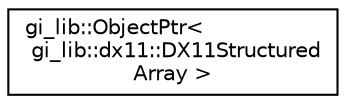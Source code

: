 digraph "Graphical Class Hierarchy"
{
  edge [fontname="Helvetica",fontsize="10",labelfontname="Helvetica",labelfontsize="10"];
  node [fontname="Helvetica",fontsize="10",shape=record];
  rankdir="LR";
  Node1 [label="gi_lib::ObjectPtr\<\l gi_lib::dx11::DX11Structured\lArray \>",height=0.2,width=0.4,color="black", fillcolor="white", style="filled",URL="$classgi__lib_1_1_object_ptr.html"];
}
